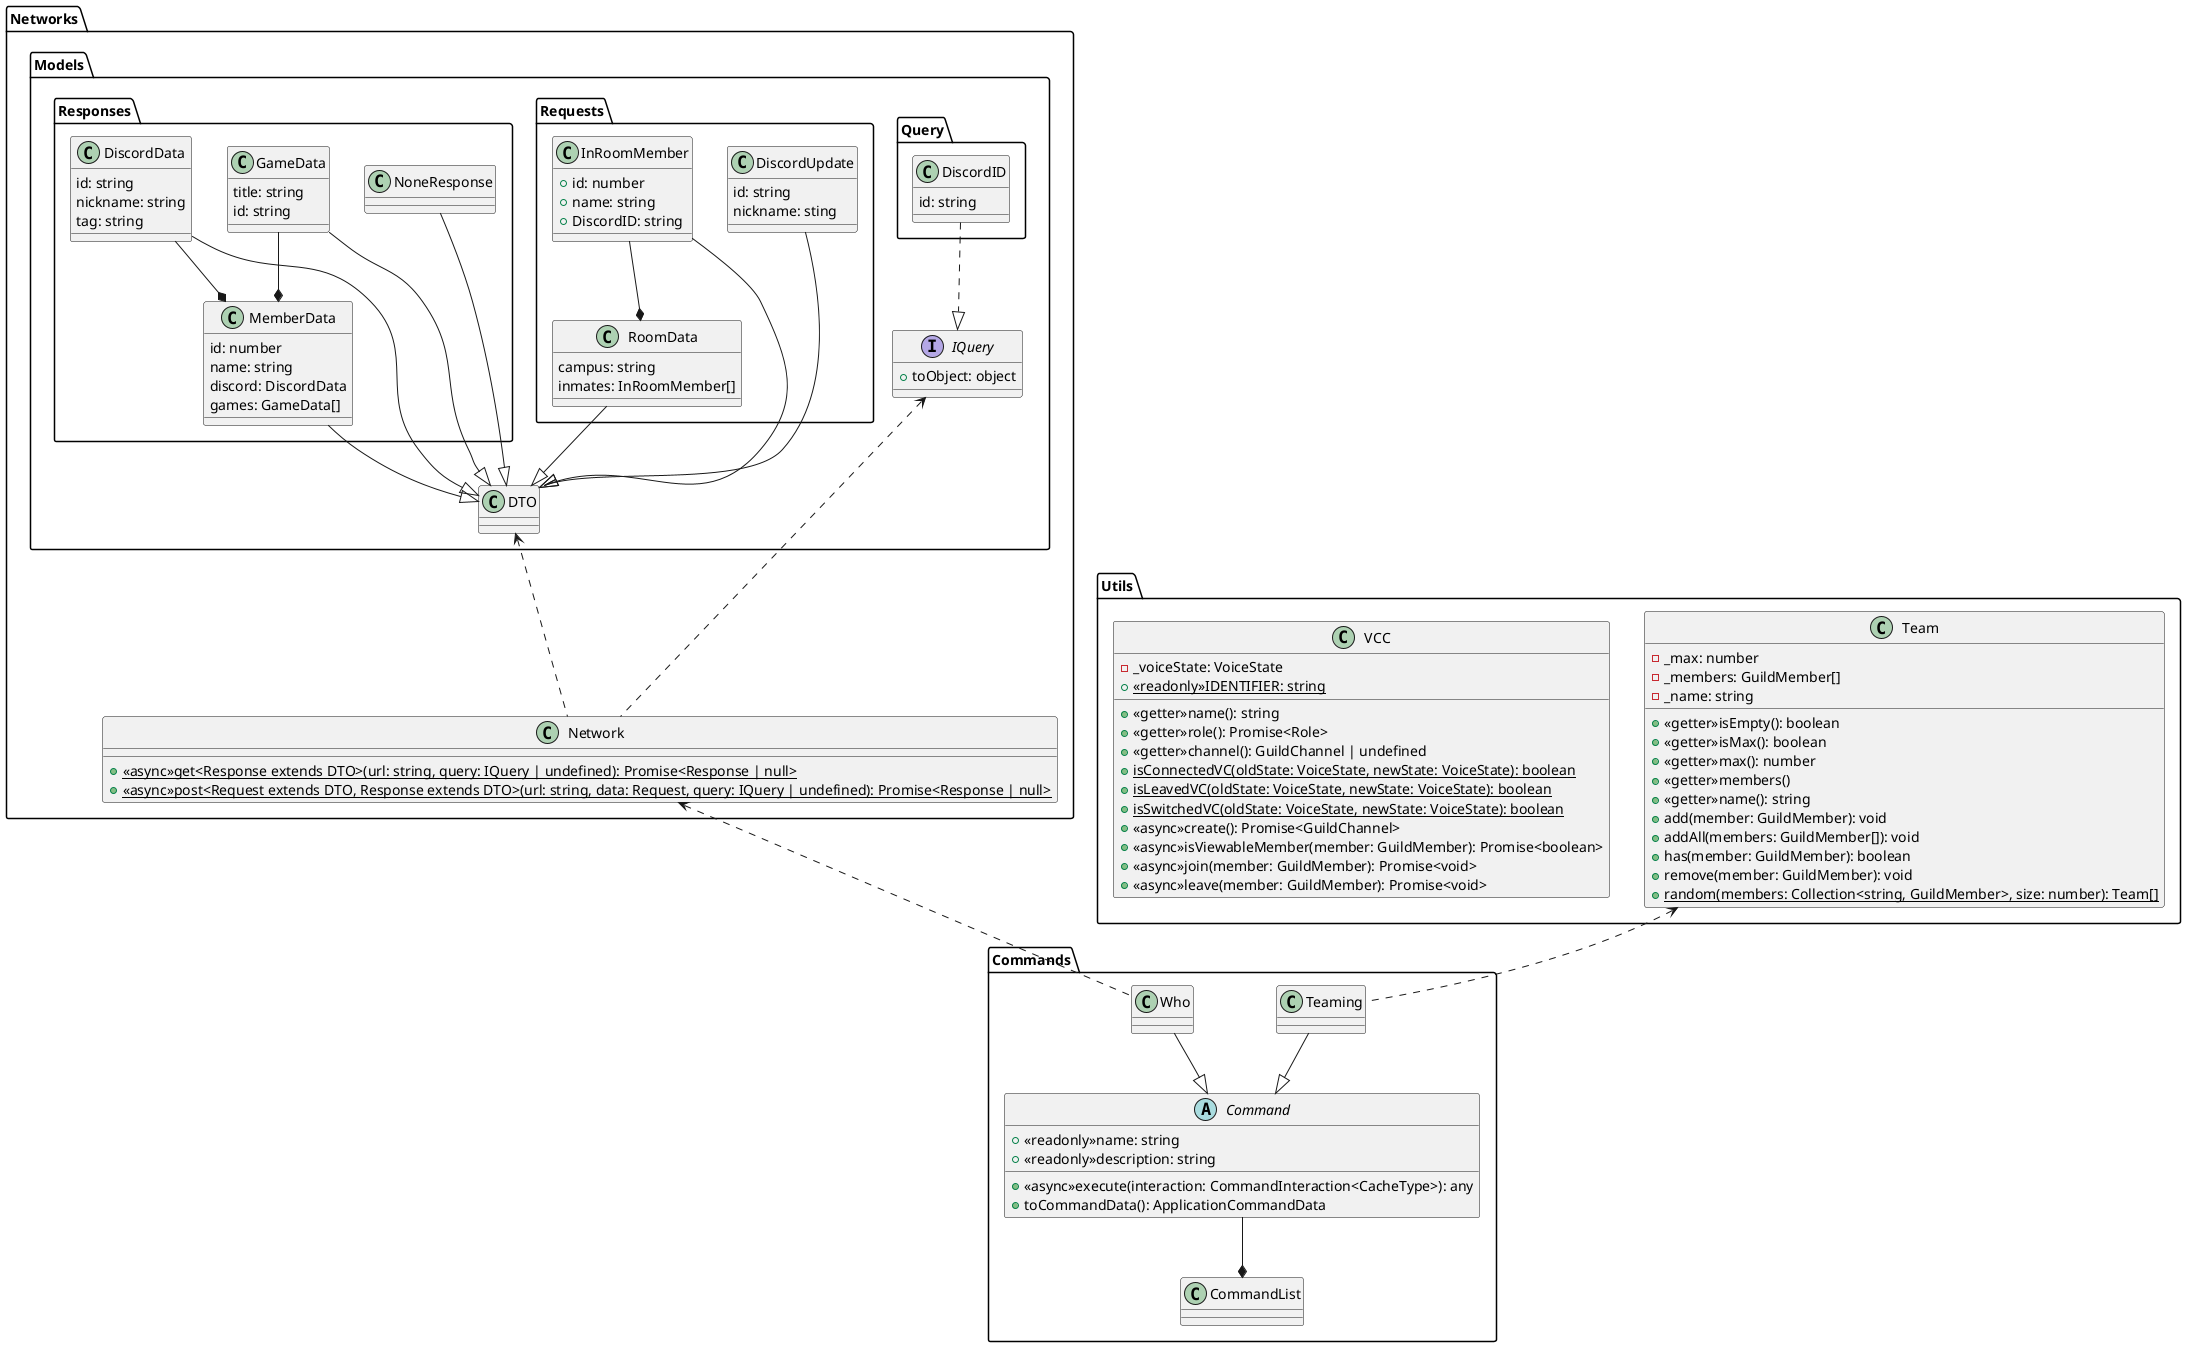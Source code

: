 @startuml Discord-bot

package Commands
{
    abstract class Command
    {
        +<<readonly>>name: string
        +<<readonly>>description: string
        +<<async>>execute(interaction: CommandInteraction<CacheType>): any
        +toCommandData(): ApplicationCommandData
    }
    class CommandList
    class Teaming
    class Who
}

package Networks
{
    package Models
    {
        package Query
        {
            class DiscordID
            {
                id: string
            }
        }

        package Requests
        {
            class DiscordUpdate
            {
                id: string
                nickname: sting
            }

            class InRoomMember
            {
                +id: number
                +name: string
                +DiscordID: string
            }

            class RoomData
            {
                campus: string
                inmates: InRoomMember[]
            }
        }

        package Responses
        {
            class DiscordData
            {
                id: string
                nickname: string
                tag: string
            }

            class GameData
            {
                title: string
                id: string
            }

            class MemberData
            {
                id: number
                name: string
                discord: DiscordData
                games: GameData[]
            }

            class NoneResponse
        }
        class DTO
        interface IQuery
        {
            +toObject: object
        }
    }

    class Network
    {
        +<<async>>{static}get<Response extends DTO>(url: string, query: IQuery | undefined): Promise<Response | null>
        +<<async>>{static}post<Request extends DTO, Response extends DTO>(url: string, data: Request, query: IQuery | undefined): Promise<Response | null>
    }
}

package Utils
{
    class Team
    {
        -_max: number
        -_members: GuildMember[]
        -_name: string
        +<<getter>>isEmpty(): boolean
        +<<getter>>isMax(): boolean
        +<<getter>>max(): number
        +<<getter>>members()
        +<<getter>>name(): string
        +add(member: GuildMember): void
        +addAll(members: GuildMember[]): void
        +has(member: GuildMember): boolean
        +remove(member: GuildMember): void
        +{static}random(members: Collection<string, GuildMember>, size: number): Team[]
    }

    class VCC
    {
        -_voiceState: VoiceState
        +<<getter>>name(): string
        +<<getter>>role(): Promise<Role>
        +<<getter>>channel(): GuildChannel | undefined
        +<<readonly>>{static}IDENTIFIER: string
        +{static}isConnectedVC(oldState: VoiceState, newState: VoiceState): boolean
        +{static}isLeavedVC(oldState: VoiceState, newState: VoiceState): boolean
        +{static}isSwitchedVC(oldState: VoiceState, newState: VoiceState): boolean
        +<<async>>create(): Promise<GuildChannel>
        +<<async>>isViewableMember(member: GuildMember): Promise<boolean>
        +<<async>>join(member: GuildMember): Promise<void>
        +<<async>>leave(member: GuildMember): Promise<void>
    }
}

Teaming --|> Command
Who --|> Command

DiscordUpdate --|> DTO
InRoomMember --|> DTO
RoomData --|> DTO
DiscordData --|> DTO
GameData --|> DTO
MemberData --|> DTO
NoneResponse --|> DTO

DiscordID ..|> IQuery

Command --* CommandList
InRoomMember --* RoomData
GameData --* MemberData
DiscordData --* MemberData

Teaming .up.> Team
Who .up.> Network
Network .up.> IQuery
Network .up.> DTO

@enduml
